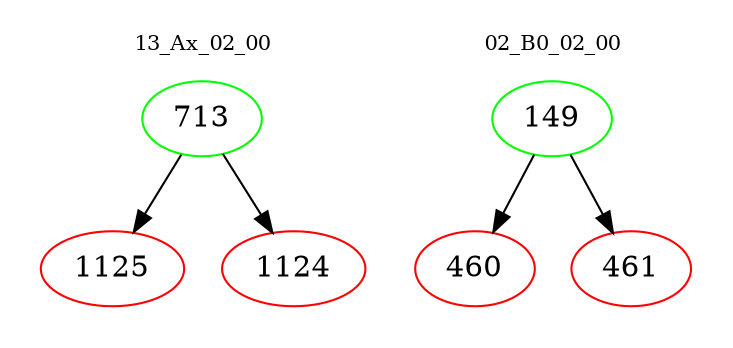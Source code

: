 digraph{
subgraph cluster_0 {
color = white
label = "13_Ax_02_00";
fontsize=10;
T0_713 [label="713", color="green"]
T0_713 -> T0_1125 [color="black"]
T0_1125 [label="1125", color="red"]
T0_713 -> T0_1124 [color="black"]
T0_1124 [label="1124", color="red"]
}
subgraph cluster_1 {
color = white
label = "02_B0_02_00";
fontsize=10;
T1_149 [label="149", color="green"]
T1_149 -> T1_460 [color="black"]
T1_460 [label="460", color="red"]
T1_149 -> T1_461 [color="black"]
T1_461 [label="461", color="red"]
}
}
